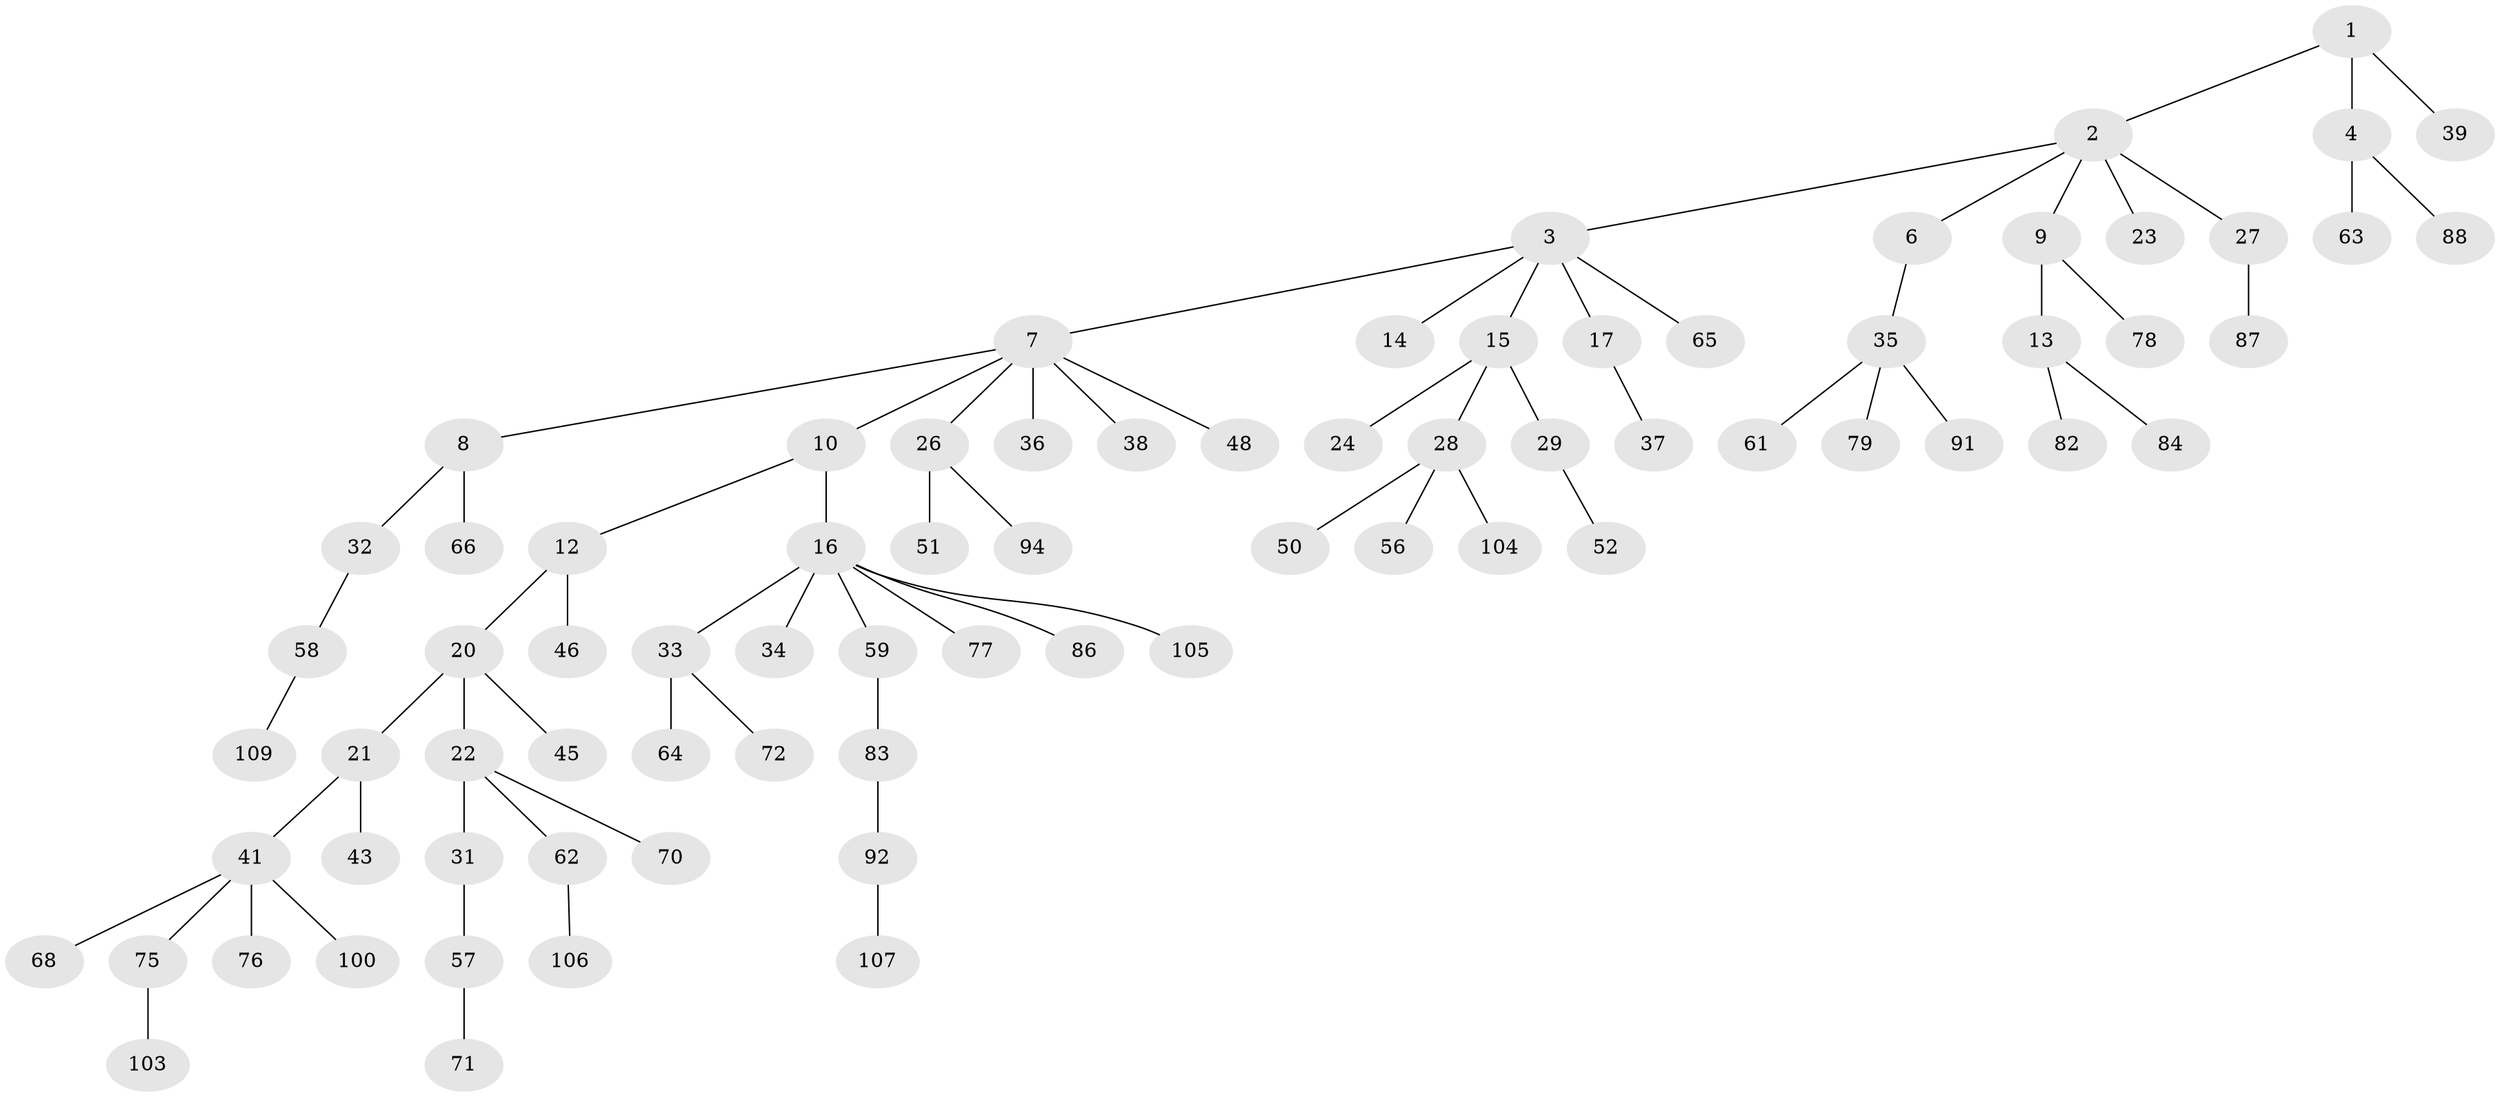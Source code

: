 // original degree distribution, {3: 0.11926605504587157, 4: 0.10091743119266056, 5: 0.01834862385321101, 2: 0.26605504587155965, 7: 0.009174311926605505, 1: 0.47706422018348627, 6: 0.009174311926605505}
// Generated by graph-tools (version 1.1) at 2025/11/02/27/25 16:11:27]
// undirected, 76 vertices, 75 edges
graph export_dot {
graph [start="1"]
  node [color=gray90,style=filled];
  1;
  2 [super="+5"];
  3 [super="+11"];
  4 [super="+25"];
  6;
  7 [super="+40"];
  8 [super="+49"];
  9 [super="+69"];
  10;
  12 [super="+19"];
  13 [super="+101"];
  14;
  15;
  16 [super="+18"];
  17;
  20;
  21 [super="+97"];
  22 [super="+30"];
  23;
  24;
  26 [super="+89"];
  27;
  28 [super="+42"];
  29;
  31;
  32 [super="+44"];
  33 [super="+67"];
  34 [super="+54"];
  35 [super="+47"];
  36;
  37 [super="+53"];
  38 [super="+93"];
  39 [super="+55"];
  41 [super="+60"];
  43;
  45 [super="+98"];
  46;
  48;
  50;
  51;
  52 [super="+73"];
  56;
  57 [super="+95"];
  58 [super="+80"];
  59 [super="+74"];
  61;
  62;
  63;
  64 [super="+81"];
  65 [super="+102"];
  66;
  68 [super="+96"];
  70;
  71;
  72;
  75 [super="+90"];
  76;
  77;
  78;
  79 [super="+85"];
  82 [super="+99"];
  83;
  84;
  86;
  87;
  88;
  91;
  92;
  94;
  100;
  103;
  104;
  105;
  106;
  107 [super="+108"];
  109;
  1 -- 2;
  1 -- 4;
  1 -- 39;
  2 -- 3;
  2 -- 6;
  2 -- 9;
  2 -- 27;
  2 -- 23;
  3 -- 7;
  3 -- 14;
  3 -- 15;
  3 -- 65;
  3 -- 17;
  4 -- 88;
  4 -- 63;
  6 -- 35;
  7 -- 8;
  7 -- 10;
  7 -- 26;
  7 -- 36;
  7 -- 38;
  7 -- 48;
  8 -- 32;
  8 -- 66;
  9 -- 13;
  9 -- 78;
  10 -- 12;
  10 -- 16;
  12 -- 20;
  12 -- 46;
  13 -- 82;
  13 -- 84;
  15 -- 24;
  15 -- 28;
  15 -- 29;
  16 -- 33;
  16 -- 34;
  16 -- 86;
  16 -- 105;
  16 -- 59;
  16 -- 77;
  17 -- 37;
  20 -- 21;
  20 -- 22;
  20 -- 45;
  21 -- 41;
  21 -- 43;
  22 -- 31;
  22 -- 70;
  22 -- 62;
  26 -- 51;
  26 -- 94;
  27 -- 87;
  28 -- 104;
  28 -- 56;
  28 -- 50;
  29 -- 52;
  31 -- 57;
  32 -- 58;
  33 -- 64;
  33 -- 72;
  35 -- 61;
  35 -- 79;
  35 -- 91;
  41 -- 68;
  41 -- 100;
  41 -- 75;
  41 -- 76;
  57 -- 71;
  58 -- 109;
  59 -- 83;
  62 -- 106;
  75 -- 103;
  83 -- 92;
  92 -- 107;
}
